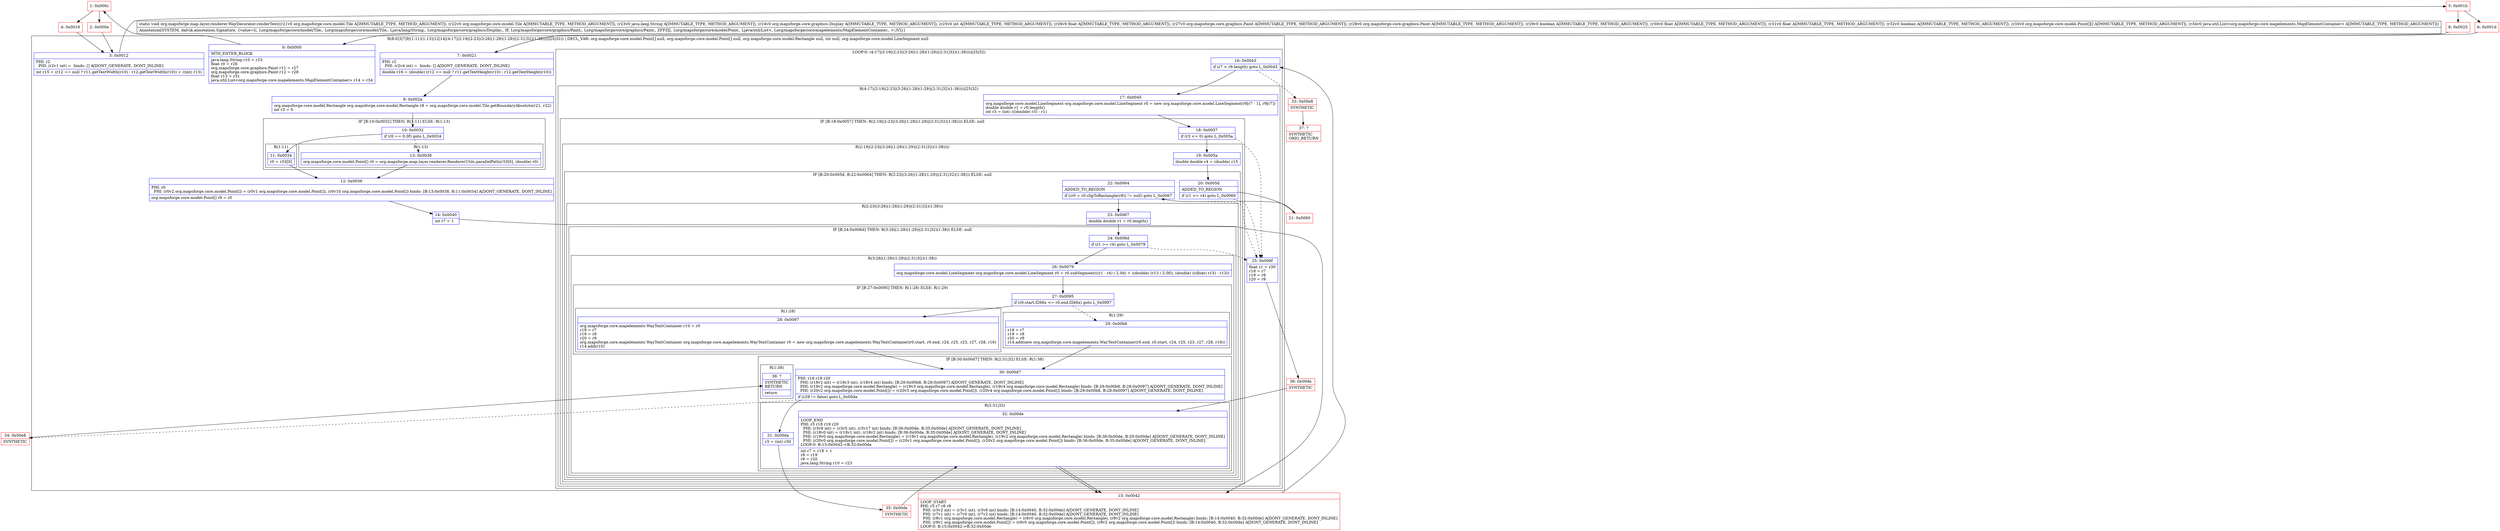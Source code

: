 digraph "CFG fororg.mapsforge.map.layer.renderer.WayDecorator.renderText(Lorg\/mapsforge\/core\/model\/Tile;Lorg\/mapsforge\/core\/model\/Tile;Ljava\/lang\/String;Lorg\/mapsforge\/core\/graphics\/Display;IFLorg\/mapsforge\/core\/graphics\/Paint;Lorg\/mapsforge\/core\/graphics\/Paint;ZFFZ[[Lorg\/mapsforge\/core\/model\/Point;Ljava\/util\/List;)V" {
subgraph cluster_Region_1143755314 {
label = "R(8:0|3|7|9|(1:11)(1:13)|12|14|(4:17|(2:19|(2:23|(3:26|(1:28)(1:29)|(2:31|32)(1:38))))|25|32)) | DECL_VAR: org.mapsforge.core.model.Point[] null, org.mapsforge.core.model.Point[] null, org.mapsforge.core.model.Rectangle null, int null, org.mapsforge.core.model.LineSegment null\l";
node [shape=record,color=blue];
Node_0 [shape=record,label="{0\:\ 0x0000|MTH_ENTER_BLOCK\l|java.lang.String r10 = r23\lfloat r0 = r26\lorg.mapsforge.core.graphics.Paint r11 = r27\lorg.mapsforge.core.graphics.Paint r12 = r28\lfloat r13 = r31\ljava.util.List\<org.mapsforge.core.mapelements.MapElementContainer\> r14 = r34\l}"];
Node_3 [shape=record,label="{3\:\ 0x0012|PHI: r2 \l  PHI: (r2v1 int) =  binds: [] A[DONT_GENERATE, DONT_INLINE]\l|int r15 = (r12 == null ? r11.getTextWidth(r10) : r12.getTextWidth(r10)) + ((int) r13)\l}"];
Node_7 [shape=record,label="{7\:\ 0x0021|PHI: r2 \l  PHI: (r2v4 int) =  binds: [] A[DONT_GENERATE, DONT_INLINE]\l|double r16 = (double) (r12 == null ? r11.getTextHeight(r10) : r12.getTextHeight(r10))\l}"];
Node_9 [shape=record,label="{9\:\ 0x002a|org.mapsforge.core.model.Rectangle org.mapsforge.core.model.Rectangle r8 = org.mapsforge.core.model.Tile.getBoundaryAbsolute(r21, r22)\lint r3 = 0\l}"];
subgraph cluster_IfRegion_2061043842 {
label = "IF [B:10:0x0032] THEN: R(1:11) ELSE: R(1:13)";
node [shape=record,color=blue];
Node_10 [shape=record,label="{10\:\ 0x0032|if (r0 == 0.0f) goto L_0x0034\l}"];
subgraph cluster_Region_117663259 {
label = "R(1:11)";
node [shape=record,color=blue];
Node_11 [shape=record,label="{11\:\ 0x0034|r0 = r33[0]\l}"];
}
subgraph cluster_Region_480834284 {
label = "R(1:13)";
node [shape=record,color=blue];
Node_13 [shape=record,label="{13\:\ 0x0038|org.mapsforge.core.model.Point[] r0 = org.mapsforge.map.layer.renderer.RendererUtils.parallelPath(r33[0], (double) r0)\l}"];
}
}
Node_12 [shape=record,label="{12\:\ 0x0036|PHI: r0 \l  PHI: (r0v2 org.mapsforge.core.model.Point[]) = (r0v1 org.mapsforge.core.model.Point[]), (r0v10 org.mapsforge.core.model.Point[]) binds: [B:13:0x0038, B:11:0x0034] A[DONT_GENERATE, DONT_INLINE]\l|org.mapsforge.core.model.Point[] r9 = r0\l}"];
Node_14 [shape=record,label="{14\:\ 0x0040|int r7 = 1\l}"];
subgraph cluster_LoopRegion_47879452 {
label = "LOOP:0: (4:17|(2:19|(2:23|(3:26|(1:28)(1:29)|(2:31|32)(1:38))))|25|32)";
node [shape=record,color=blue];
Node_16 [shape=record,label="{16\:\ 0x0043|if (r7 \< r9.length) goto L_0x0045\l}"];
subgraph cluster_Region_841412424 {
label = "R(4:17|(2:19|(2:23|(3:26|(1:28)(1:29)|(2:31|32)(1:38))))|25|32)";
node [shape=record,color=blue];
Node_17 [shape=record,label="{17\:\ 0x0045|org.mapsforge.core.model.LineSegment org.mapsforge.core.model.LineSegment r0 = new org.mapsforge.core.model.LineSegment(r9[r7 \- 1], r9[r7])\ldouble double r1 = r0.length()\lint r3 = (int) (((double) r3) \- r1)\l}"];
subgraph cluster_IfRegion_1279486612 {
label = "IF [B:18:0x0057] THEN: R(2:19|(2:23|(3:26|(1:28)(1:29)|(2:31|32)(1:38)))) ELSE: null";
node [shape=record,color=blue];
Node_18 [shape=record,label="{18\:\ 0x0057|if (r3 \<= 0) goto L_0x005a\l}"];
subgraph cluster_Region_1337955170 {
label = "R(2:19|(2:23|(3:26|(1:28)(1:29)|(2:31|32)(1:38))))";
node [shape=record,color=blue];
Node_19 [shape=record,label="{19\:\ 0x005a|double double r4 = (double) r15\l}"];
subgraph cluster_IfRegion_2144649871 {
label = "IF [B:20:0x005d, B:22:0x0064] THEN: R(2:23|(3:26|(1:28)(1:29)|(2:31|32)(1:38))) ELSE: null";
node [shape=record,color=blue];
Node_20 [shape=record,label="{20\:\ 0x005d|ADDED_TO_REGION\l|if (r1 \>= r4) goto L_0x0060\l}"];
Node_22 [shape=record,label="{22\:\ 0x0064|ADDED_TO_REGION\l|if ((r0 = r0.clipToRectangle(r8)) != null) goto L_0x0067\l}"];
subgraph cluster_Region_201533780 {
label = "R(2:23|(3:26|(1:28)(1:29)|(2:31|32)(1:38)))";
node [shape=record,color=blue];
Node_23 [shape=record,label="{23\:\ 0x0067|double double r1 = r0.length()\l}"];
subgraph cluster_IfRegion_1539571570 {
label = "IF [B:24:0x006d] THEN: R(3:26|(1:28)(1:29)|(2:31|32)(1:38)) ELSE: null";
node [shape=record,color=blue];
Node_24 [shape=record,label="{24\:\ 0x006d|if (r1 \>= r4) goto L_0x0079\l}"];
subgraph cluster_Region_15712830 {
label = "R(3:26|(1:28)(1:29)|(2:31|32)(1:38))";
node [shape=record,color=blue];
Node_26 [shape=record,label="{26\:\ 0x0079|org.mapsforge.core.model.LineSegment org.mapsforge.core.model.LineSegment r0 = r0.subSegment(((r1 \- r4) \/ 2.0d) + ((double) (r13 \/ 2.0f)), (double) (((float) r15) \- r13))\l}"];
subgraph cluster_IfRegion_271365489 {
label = "IF [B:27:0x0095] THEN: R(1:28) ELSE: R(1:29)";
node [shape=record,color=blue];
Node_27 [shape=record,label="{27\:\ 0x0095|if (r0.start.f266x \<= r0.end.f266x) goto L_0x0097\l}"];
subgraph cluster_Region_645184979 {
label = "R(1:28)";
node [shape=record,color=blue];
Node_28 [shape=record,label="{28\:\ 0x0097|org.mapsforge.core.mapelements.WayTextContainer r10 = r0\lr18 = r7\lr19 = r8\lr20 = r9\lorg.mapsforge.core.mapelements.WayTextContainer org.mapsforge.core.mapelements.WayTextContainer r0 = new org.mapsforge.core.mapelements.WayTextContainer(r0.start, r0.end, r24, r25, r23, r27, r28, r16)\lr14.add(r10)\l}"];
}
subgraph cluster_Region_349912199 {
label = "R(1:29)";
node [shape=record,color=blue];
Node_29 [shape=record,label="{29\:\ 0x00b8|r18 = r7\lr19 = r8\lr20 = r9\lr14.add(new org.mapsforge.core.mapelements.WayTextContainer(r0.end, r0.start, r24, r25, r23, r27, r28, r16))\l}"];
}
}
subgraph cluster_IfRegion_615118816 {
label = "IF [B:30:0x00d7] THEN: R(2:31|32) ELSE: R(1:38)";
node [shape=record,color=blue];
Node_30 [shape=record,label="{30\:\ 0x00d7|PHI: r18 r19 r20 \l  PHI: (r18v2 int) = (r18v3 int), (r18v4 int) binds: [B:29:0x00b8, B:28:0x0097] A[DONT_GENERATE, DONT_INLINE]\l  PHI: (r19v2 org.mapsforge.core.model.Rectangle) = (r19v3 org.mapsforge.core.model.Rectangle), (r19v4 org.mapsforge.core.model.Rectangle) binds: [B:29:0x00b8, B:28:0x0097] A[DONT_GENERATE, DONT_INLINE]\l  PHI: (r20v2 org.mapsforge.core.model.Point[]) = (r20v3 org.mapsforge.core.model.Point[]), (r20v4 org.mapsforge.core.model.Point[]) binds: [B:29:0x00b8, B:28:0x0097] A[DONT_GENERATE, DONT_INLINE]\l|if (r29 != false) goto L_0x00da\l}"];
subgraph cluster_Region_826234521 {
label = "R(2:31|32)";
node [shape=record,color=blue];
Node_31 [shape=record,label="{31\:\ 0x00da|r3 = (int) r30\l}"];
Node_32 [shape=record,label="{32\:\ 0x00de|LOOP_END\lPHI: r3 r18 r19 r20 \l  PHI: (r3v6 int) = (r3v5 int), (r3v17 int) binds: [B:36:0x00de, B:35:0x00de] A[DONT_GENERATE, DONT_INLINE]\l  PHI: (r18v0 int) = (r18v1 int), (r18v2 int) binds: [B:36:0x00de, B:35:0x00de] A[DONT_GENERATE, DONT_INLINE]\l  PHI: (r19v0 org.mapsforge.core.model.Rectangle) = (r19v1 org.mapsforge.core.model.Rectangle), (r19v2 org.mapsforge.core.model.Rectangle) binds: [B:36:0x00de, B:35:0x00de] A[DONT_GENERATE, DONT_INLINE]\l  PHI: (r20v0 org.mapsforge.core.model.Point[]) = (r20v1 org.mapsforge.core.model.Point[]), (r20v2 org.mapsforge.core.model.Point[]) binds: [B:36:0x00de, B:35:0x00de] A[DONT_GENERATE, DONT_INLINE]\lLOOP:0: B:15:0x0042\-\>B:32:0x00de\l|int r7 = r18 + 1\lr8 = r19\lr9 = r20\ljava.lang.String r10 = r23\l}"];
}
subgraph cluster_Region_1271434851 {
label = "R(1:38)";
node [shape=record,color=blue];
Node_38 [shape=record,label="{38\:\ ?|SYNTHETIC\lRETURN\l|return\l}"];
}
}
}
}
}
}
}
}
Node_25 [shape=record,label="{25\:\ 0x006f|float r1 = r30\lr18 = r7\lr19 = r8\lr20 = r9\l}"];
Node_32 [shape=record,label="{32\:\ 0x00de|LOOP_END\lPHI: r3 r18 r19 r20 \l  PHI: (r3v6 int) = (r3v5 int), (r3v17 int) binds: [B:36:0x00de, B:35:0x00de] A[DONT_GENERATE, DONT_INLINE]\l  PHI: (r18v0 int) = (r18v1 int), (r18v2 int) binds: [B:36:0x00de, B:35:0x00de] A[DONT_GENERATE, DONT_INLINE]\l  PHI: (r19v0 org.mapsforge.core.model.Rectangle) = (r19v1 org.mapsforge.core.model.Rectangle), (r19v2 org.mapsforge.core.model.Rectangle) binds: [B:36:0x00de, B:35:0x00de] A[DONT_GENERATE, DONT_INLINE]\l  PHI: (r20v0 org.mapsforge.core.model.Point[]) = (r20v1 org.mapsforge.core.model.Point[]), (r20v2 org.mapsforge.core.model.Point[]) binds: [B:36:0x00de, B:35:0x00de] A[DONT_GENERATE, DONT_INLINE]\lLOOP:0: B:15:0x0042\-\>B:32:0x00de\l|int r7 = r18 + 1\lr8 = r19\lr9 = r20\ljava.lang.String r10 = r23\l}"];
}
}
}
Node_1 [shape=record,color=red,label="{1\:\ 0x000c}"];
Node_2 [shape=record,color=red,label="{2\:\ 0x000e}"];
Node_4 [shape=record,color=red,label="{4\:\ 0x0016}"];
Node_5 [shape=record,color=red,label="{5\:\ 0x001b}"];
Node_6 [shape=record,color=red,label="{6\:\ 0x001d}"];
Node_8 [shape=record,color=red,label="{8\:\ 0x0025}"];
Node_15 [shape=record,color=red,label="{15\:\ 0x0042|LOOP_START\lPHI: r3 r7 r8 r9 \l  PHI: (r3v2 int) = (r3v1 int), (r3v6 int) binds: [B:14:0x0040, B:32:0x00de] A[DONT_GENERATE, DONT_INLINE]\l  PHI: (r7v1 int) = (r7v0 int), (r7v2 int) binds: [B:14:0x0040, B:32:0x00de] A[DONT_GENERATE, DONT_INLINE]\l  PHI: (r8v1 org.mapsforge.core.model.Rectangle) = (r8v0 org.mapsforge.core.model.Rectangle), (r8v2 org.mapsforge.core.model.Rectangle) binds: [B:14:0x0040, B:32:0x00de] A[DONT_GENERATE, DONT_INLINE]\l  PHI: (r9v1 org.mapsforge.core.model.Point[]) = (r9v0 org.mapsforge.core.model.Point[]), (r9v2 org.mapsforge.core.model.Point[]) binds: [B:14:0x0040, B:32:0x00de] A[DONT_GENERATE, DONT_INLINE]\lLOOP:0: B:15:0x0042\-\>B:32:0x00de\l}"];
Node_21 [shape=record,color=red,label="{21\:\ 0x0060}"];
Node_33 [shape=record,color=red,label="{33\:\ 0x00e8|SYNTHETIC\l}"];
Node_34 [shape=record,color=red,label="{34\:\ 0x00e8|SYNTHETIC\l}"];
Node_35 [shape=record,color=red,label="{35\:\ 0x00de|SYNTHETIC\l}"];
Node_36 [shape=record,color=red,label="{36\:\ 0x00de|SYNTHETIC\l}"];
Node_37 [shape=record,color=red,label="{37\:\ ?|SYNTHETIC\lORIG_RETURN\l}"];
MethodNode[shape=record,label="{static void org.mapsforge.map.layer.renderer.WayDecorator.renderText((r21v0 org.mapsforge.core.model.Tile A[IMMUTABLE_TYPE, METHOD_ARGUMENT]), (r22v0 org.mapsforge.core.model.Tile A[IMMUTABLE_TYPE, METHOD_ARGUMENT]), (r23v0 java.lang.String A[IMMUTABLE_TYPE, METHOD_ARGUMENT]), (r24v0 org.mapsforge.core.graphics.Display A[IMMUTABLE_TYPE, METHOD_ARGUMENT]), (r25v0 int A[IMMUTABLE_TYPE, METHOD_ARGUMENT]), (r26v0 float A[IMMUTABLE_TYPE, METHOD_ARGUMENT]), (r27v0 org.mapsforge.core.graphics.Paint A[IMMUTABLE_TYPE, METHOD_ARGUMENT]), (r28v0 org.mapsforge.core.graphics.Paint A[IMMUTABLE_TYPE, METHOD_ARGUMENT]), (r29v0 boolean A[IMMUTABLE_TYPE, METHOD_ARGUMENT]), (r30v0 float A[IMMUTABLE_TYPE, METHOD_ARGUMENT]), (r31v0 float A[IMMUTABLE_TYPE, METHOD_ARGUMENT]), (r32v0 boolean A[IMMUTABLE_TYPE, METHOD_ARGUMENT]), (r33v0 org.mapsforge.core.model.Point[][] A[IMMUTABLE_TYPE, METHOD_ARGUMENT]), (r34v0 java.util.List\<org.mapsforge.core.mapelements.MapElementContainer\> A[IMMUTABLE_TYPE, METHOD_ARGUMENT]))  | Annotation[SYSTEM, dalvik.annotation.Signature, \{value=[(, Lorg\/mapsforge\/core\/model\/Tile;, Lorg\/mapsforge\/core\/model\/Tile;, Ljava\/lang\/String;, Lorg\/mapsforge\/core\/graphics\/Display;, IF, Lorg\/mapsforge\/core\/graphics\/Paint;, Lorg\/mapsforge\/core\/graphics\/Paint;, ZFFZ[[, Lorg\/mapsforge\/core\/model\/Point;, Ljava\/util\/List\<, Lorg\/mapsforge\/core\/mapelements\/MapElementContainer;, \>;)V]\}]\l}"];
MethodNode -> Node_0;
Node_0 -> Node_1;
Node_3 -> Node_5;
Node_7 -> Node_9;
Node_9 -> Node_10;
Node_10 -> Node_11;
Node_10 -> Node_13[style=dashed];
Node_11 -> Node_12;
Node_13 -> Node_12;
Node_12 -> Node_14;
Node_14 -> Node_15;
Node_16 -> Node_17;
Node_16 -> Node_33[style=dashed];
Node_17 -> Node_18;
Node_18 -> Node_19;
Node_18 -> Node_25[style=dashed];
Node_19 -> Node_20;
Node_20 -> Node_21;
Node_20 -> Node_25[style=dashed];
Node_22 -> Node_23;
Node_22 -> Node_25[style=dashed];
Node_23 -> Node_24;
Node_24 -> Node_25[style=dashed];
Node_24 -> Node_26;
Node_26 -> Node_27;
Node_27 -> Node_28;
Node_27 -> Node_29[style=dashed];
Node_28 -> Node_30;
Node_29 -> Node_30;
Node_30 -> Node_31;
Node_30 -> Node_34[style=dashed];
Node_31 -> Node_35;
Node_32 -> Node_15;
Node_25 -> Node_36;
Node_32 -> Node_15;
Node_1 -> Node_2;
Node_1 -> Node_4;
Node_2 -> Node_3;
Node_4 -> Node_3;
Node_5 -> Node_6;
Node_5 -> Node_8;
Node_6 -> Node_7;
Node_8 -> Node_7;
Node_15 -> Node_16;
Node_21 -> Node_22;
Node_33 -> Node_37;
Node_34 -> Node_38;
Node_35 -> Node_32;
Node_36 -> Node_32;
}

